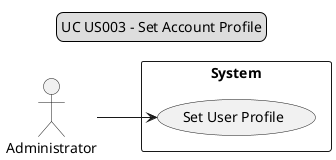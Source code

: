 @startuml

legend top
UC US003 - Set Account Profile
end legend

left to right direction
actor "Administrator" as fc
rectangle System {
  usecase "Set User Profile" as UC1
}
fc --> UC1
@enduml